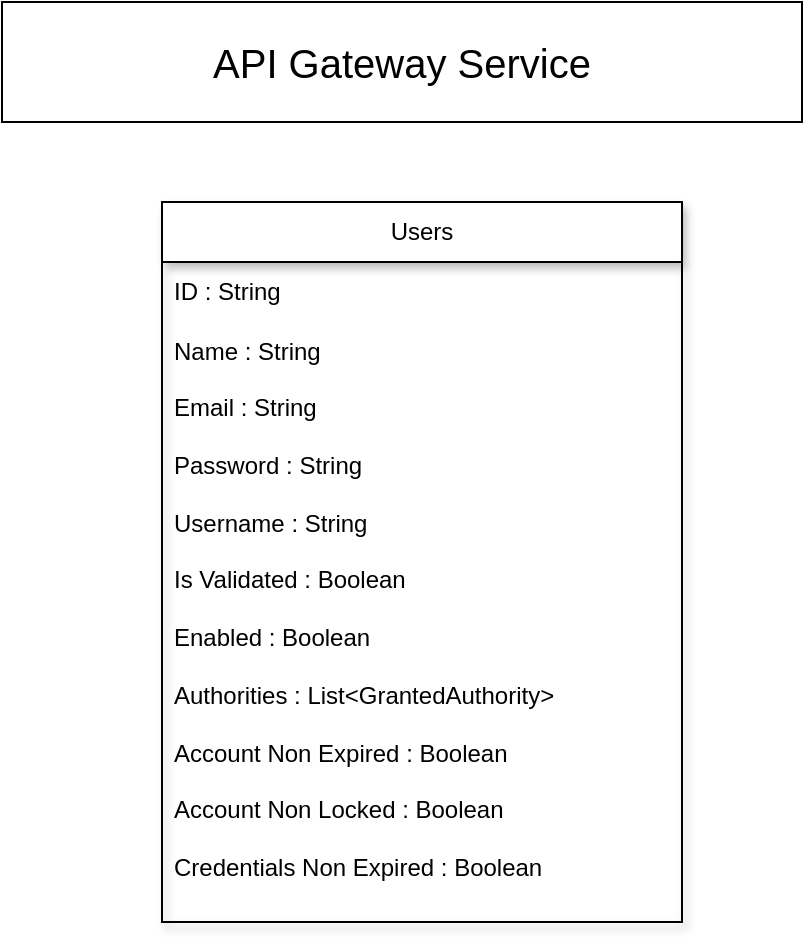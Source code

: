 <mxfile version="24.8.6">
  <diagram name="Page-1" id="SqPOIW5PzVN-hXpgZnab">
    <mxGraphModel dx="794" dy="412" grid="1" gridSize="10" guides="1" tooltips="1" connect="1" arrows="1" fold="1" page="1" pageScale="1" pageWidth="850" pageHeight="1100" math="0" shadow="0">
      <root>
        <mxCell id="0" />
        <mxCell id="1" parent="0" />
        <mxCell id="DeXp3jD51wt8Iohs_RuB-1" value="&lt;font style=&quot;font-size: 20px;&quot;&gt;API Gateway Service&lt;/font&gt;" style="rounded=0;whiteSpace=wrap;html=1;" vertex="1" parent="1">
          <mxGeometry x="190" y="50" width="400" height="60" as="geometry" />
        </mxCell>
        <mxCell id="DeXp3jD51wt8Iohs_RuB-2" value="Users" style="swimlane;fontStyle=0;childLayout=stackLayout;horizontal=1;startSize=30;horizontalStack=0;resizeParent=1;resizeParentMax=0;resizeLast=0;collapsible=1;marginBottom=0;whiteSpace=wrap;html=1;shadow=1;" vertex="1" parent="1">
          <mxGeometry x="270" y="150" width="260" height="360" as="geometry" />
        </mxCell>
        <mxCell id="DeXp3jD51wt8Iohs_RuB-3" value="ID : String" style="text;strokeColor=none;fillColor=none;align=left;verticalAlign=middle;spacingLeft=4;spacingRight=4;overflow=hidden;points=[[0,0.5],[1,0.5]];portConstraint=eastwest;rotatable=0;whiteSpace=wrap;html=1;" vertex="1" parent="DeXp3jD51wt8Iohs_RuB-2">
          <mxGeometry y="30" width="260" height="30" as="geometry" />
        </mxCell>
        <mxCell id="DeXp3jD51wt8Iohs_RuB-4" value="Name : String" style="text;strokeColor=none;fillColor=none;align=left;verticalAlign=middle;spacingLeft=4;spacingRight=4;overflow=hidden;points=[[0,0.5],[1,0.5]];portConstraint=eastwest;rotatable=0;whiteSpace=wrap;html=1;" vertex="1" parent="DeXp3jD51wt8Iohs_RuB-2">
          <mxGeometry y="60" width="260" height="30" as="geometry" />
        </mxCell>
        <mxCell id="DeXp3jD51wt8Iohs_RuB-5" value="Email : String&lt;div&gt;&lt;br&gt;&lt;/div&gt;&lt;div&gt;Password : String&lt;/div&gt;&lt;div&gt;&lt;br&gt;&lt;/div&gt;&lt;div&gt;Username : String&lt;/div&gt;&lt;div&gt;&lt;br&gt;&lt;/div&gt;&lt;div&gt;Is Validated : Boolean&lt;/div&gt;&lt;div&gt;&lt;br&gt;&lt;/div&gt;&lt;div&gt;Enabled : Boolean&lt;/div&gt;&lt;div&gt;&lt;br&gt;&lt;/div&gt;&lt;div&gt;Authorities : List&amp;lt;GrantedAuthority&amp;gt;&lt;/div&gt;&lt;div&gt;&lt;br&gt;&lt;/div&gt;&lt;div&gt;Account Non Expired : Boolean&lt;/div&gt;&lt;div&gt;&lt;br&gt;&lt;/div&gt;&lt;div&gt;Account Non Locked : Boolean&lt;/div&gt;&lt;div&gt;&lt;br&gt;&lt;/div&gt;&lt;div&gt;Credentials Non Expired : Boolean&lt;/div&gt;&lt;div&gt;&lt;br&gt;&lt;/div&gt;" style="text;strokeColor=none;fillColor=none;align=left;verticalAlign=middle;spacingLeft=4;spacingRight=4;overflow=hidden;points=[[0,0.5],[1,0.5]];portConstraint=eastwest;rotatable=0;whiteSpace=wrap;html=1;" vertex="1" parent="DeXp3jD51wt8Iohs_RuB-2">
          <mxGeometry y="90" width="260" height="270" as="geometry" />
        </mxCell>
      </root>
    </mxGraphModel>
  </diagram>
</mxfile>
